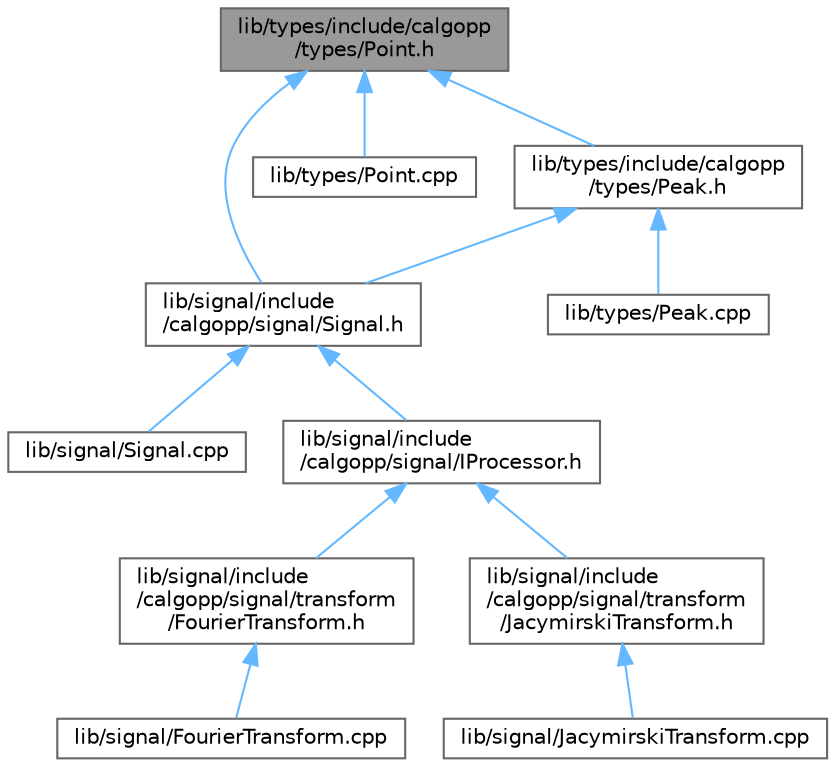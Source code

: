 digraph "lib/types/include/calgopp/types/Point.h"
{
 // LATEX_PDF_SIZE
  bgcolor="transparent";
  edge [fontname=Helvetica,fontsize=10,labelfontname=Helvetica,labelfontsize=10];
  node [fontname=Helvetica,fontsize=10,shape=box,height=0.2,width=0.4];
  Node1 [label="lib/types/include/calgopp\l/types/Point.h",height=0.2,width=0.4,color="gray40", fillcolor="grey60", style="filled", fontcolor="black",tooltip=" "];
  Node1 -> Node2 [dir="back",color="steelblue1",style="solid"];
  Node2 [label="lib/signal/include\l/calgopp/signal/Signal.h",height=0.2,width=0.4,color="grey40", fillcolor="white", style="filled",URL="$Signal_8h.html",tooltip=" "];
  Node2 -> Node3 [dir="back",color="steelblue1",style="solid"];
  Node3 [label="lib/signal/Signal.cpp",height=0.2,width=0.4,color="grey40", fillcolor="white", style="filled",URL="$Signal_8cpp.html",tooltip=" "];
  Node2 -> Node4 [dir="back",color="steelblue1",style="solid"];
  Node4 [label="lib/signal/include\l/calgopp/signal/IProcessor.h",height=0.2,width=0.4,color="grey40", fillcolor="white", style="filled",URL="$IProcessor_8h.html",tooltip=" "];
  Node4 -> Node5 [dir="back",color="steelblue1",style="solid"];
  Node5 [label="lib/signal/include\l/calgopp/signal/transform\l/FourierTransform.h",height=0.2,width=0.4,color="grey40", fillcolor="white", style="filled",URL="$FourierTransform_8h.html",tooltip=" "];
  Node5 -> Node6 [dir="back",color="steelblue1",style="solid"];
  Node6 [label="lib/signal/FourierTransform.cpp",height=0.2,width=0.4,color="grey40", fillcolor="white", style="filled",URL="$FourierTransform_8cpp.html",tooltip=" "];
  Node4 -> Node7 [dir="back",color="steelblue1",style="solid"];
  Node7 [label="lib/signal/include\l/calgopp/signal/transform\l/JacymirskiTransform.h",height=0.2,width=0.4,color="grey40", fillcolor="white", style="filled",URL="$JacymirskiTransform_8h.html",tooltip=" "];
  Node7 -> Node8 [dir="back",color="steelblue1",style="solid"];
  Node8 [label="lib/signal/JacymirskiTransform.cpp",height=0.2,width=0.4,color="grey40", fillcolor="white", style="filled",URL="$JacymirskiTransform_8cpp.html",tooltip=" "];
  Node1 -> Node9 [dir="back",color="steelblue1",style="solid"];
  Node9 [label="lib/types/Point.cpp",height=0.2,width=0.4,color="grey40", fillcolor="white", style="filled",URL="$Point_8cpp.html",tooltip=" "];
  Node1 -> Node10 [dir="back",color="steelblue1",style="solid"];
  Node10 [label="lib/types/include/calgopp\l/types/Peak.h",height=0.2,width=0.4,color="grey40", fillcolor="white", style="filled",URL="$Peak_8h.html",tooltip=" "];
  Node10 -> Node2 [dir="back",color="steelblue1",style="solid"];
  Node10 -> Node11 [dir="back",color="steelblue1",style="solid"];
  Node11 [label="lib/types/Peak.cpp",height=0.2,width=0.4,color="grey40", fillcolor="white", style="filled",URL="$Peak_8cpp.html",tooltip=" "];
}
